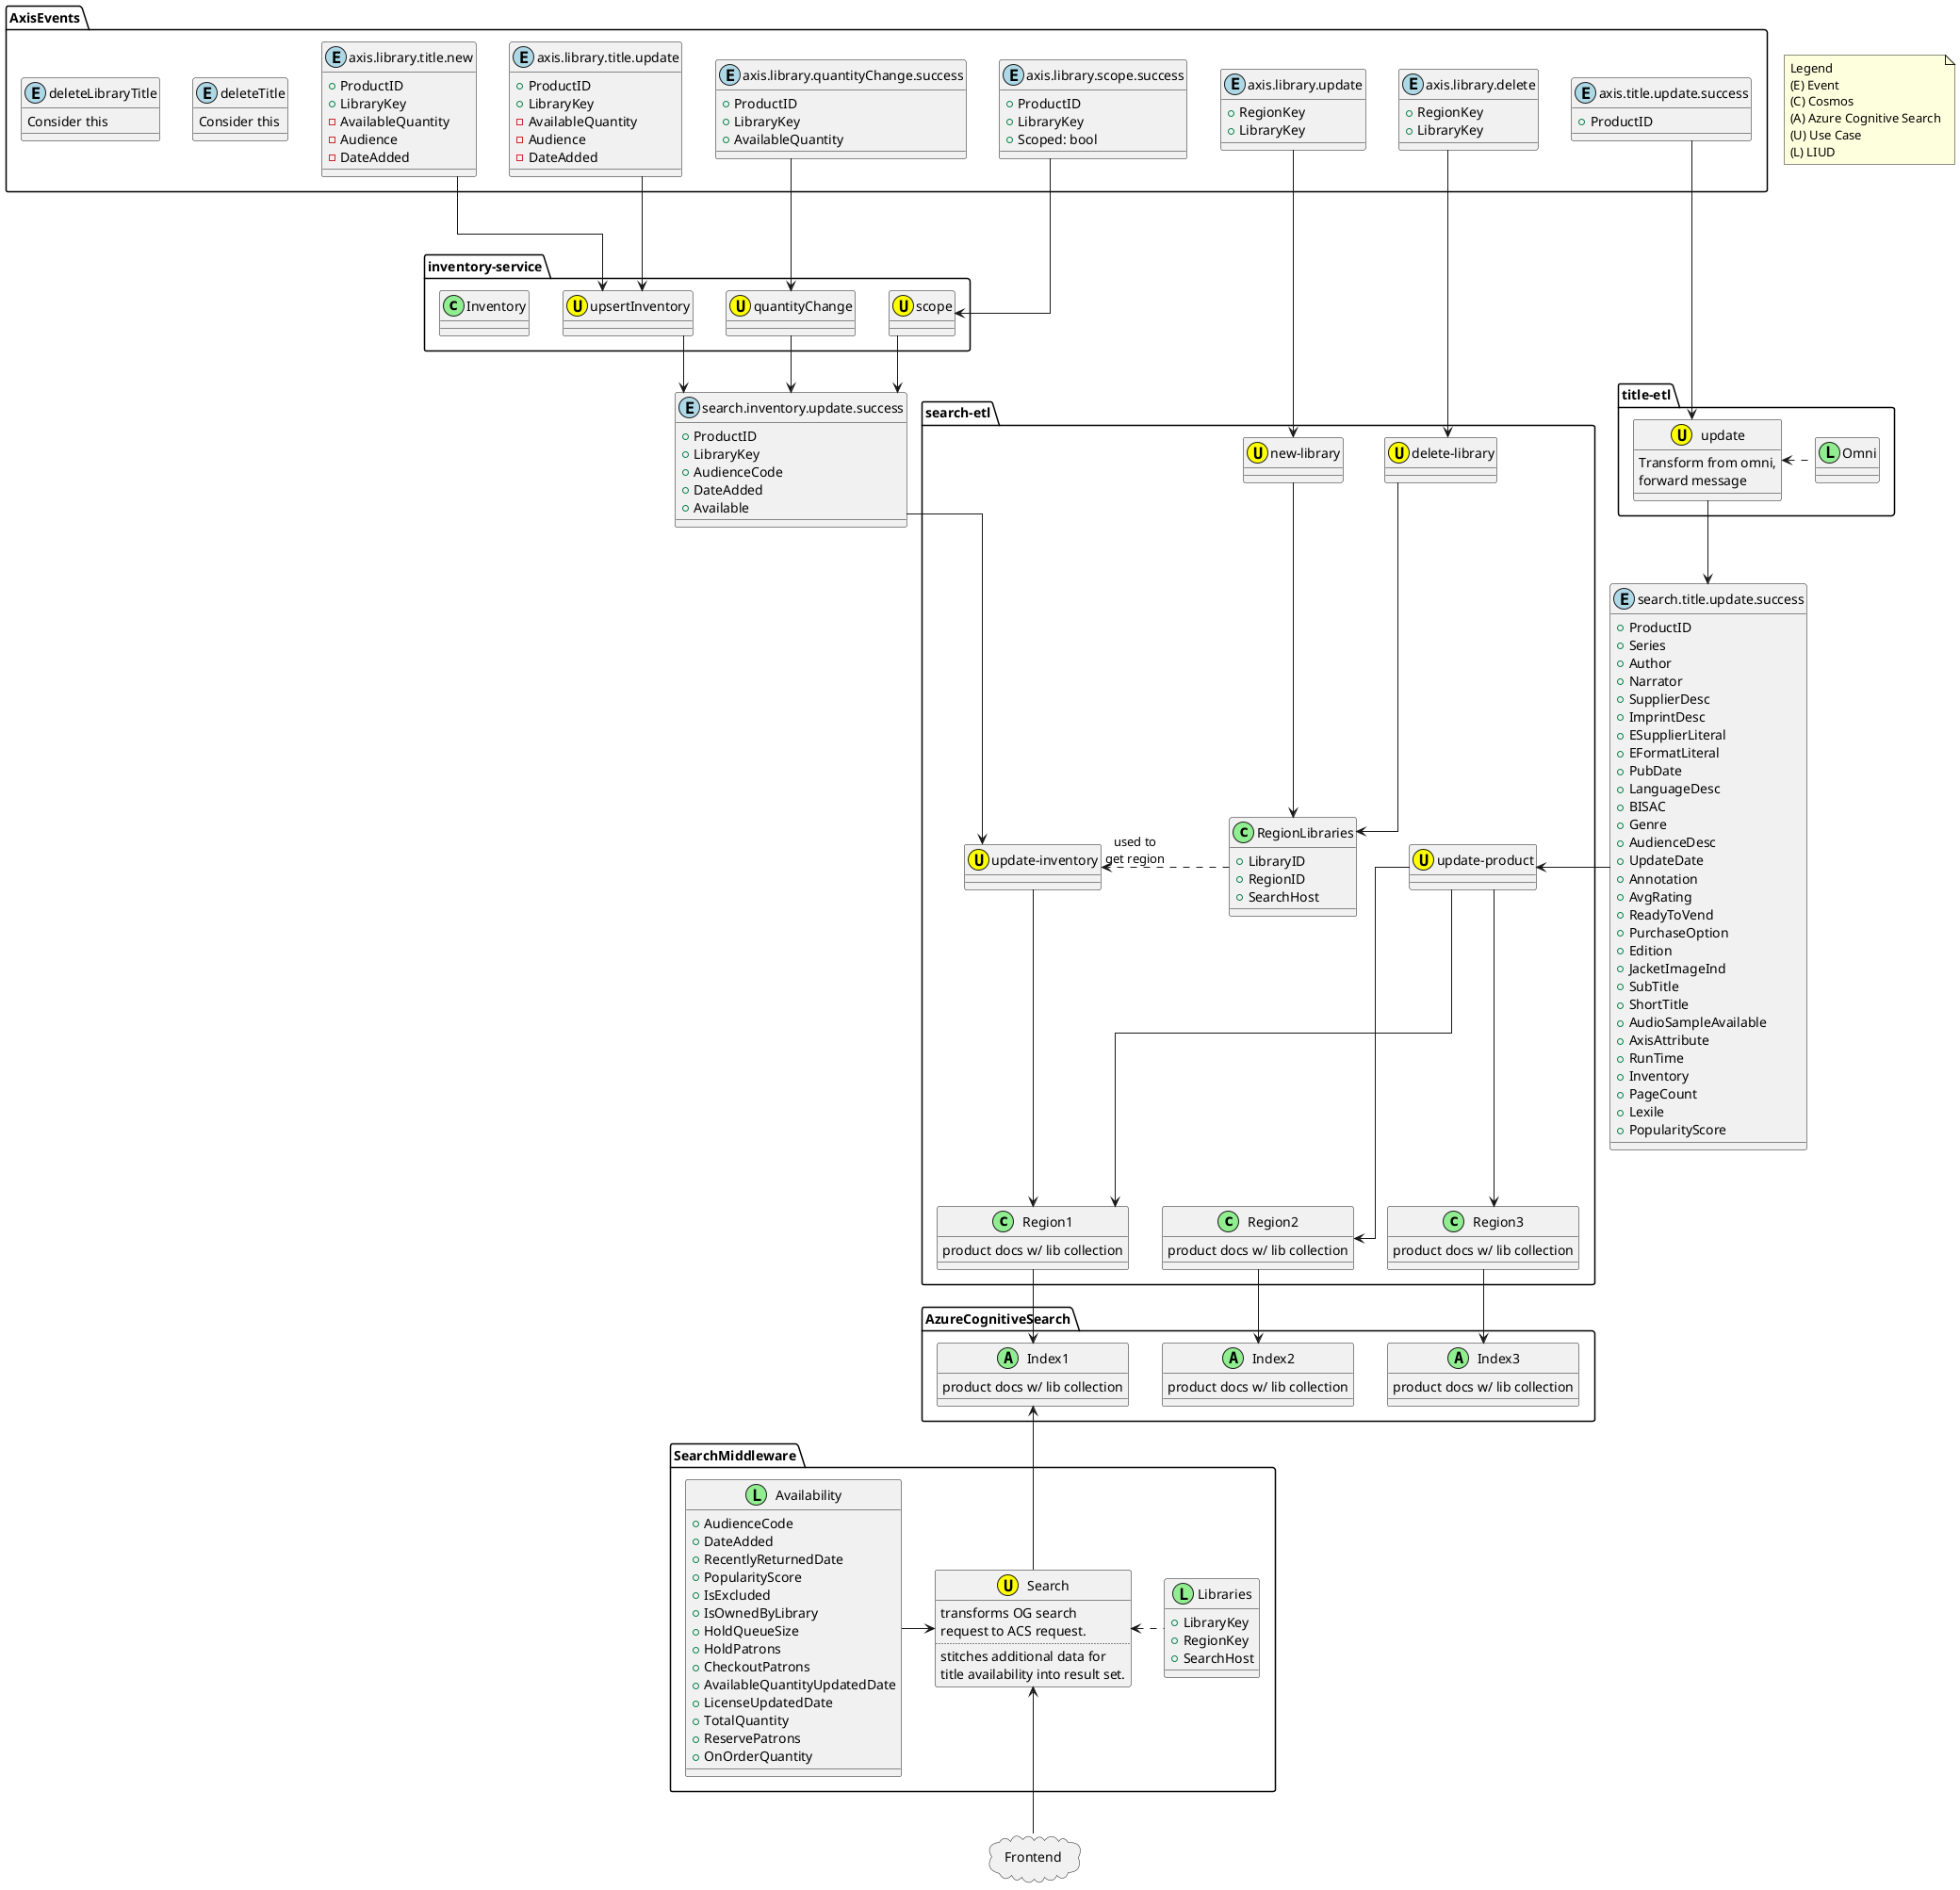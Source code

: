 @startuml
skinparam linetype ortho
note as Legend
Legend
(E) Event
(C) Cosmos
(A) Azure Cognitive Search
(U) Use Case
(L) LIUD
end note


package AxisEvents {

    class "axis.library.title.new" as AxisTitleAssignEvent <<(E,lightblue)>> {
        + ProductID
        + LibraryKey
        - AvailableQuantity
        - Audience
        - DateAdded
    }
    class "axis.library.title.update" as AxisTitleUpdateEvent <<(E,lightblue)>> {
        + ProductID
        + LibraryKey
        - AvailableQuantity
        - Audience
        - DateAdded
    }

    class "axis.library.quantityChange.success" as AxisCheckinEvent <<(E,lightblue)>> {
        + ProductID
        + LibraryKey
        + AvailableQuantity
    }
    class "axis.library.scope.success" as AxisScopeEvent <<(E,lightblue)>> {
        + ProductID
        + LibraryKey
        + Scoped: bool
    }
    class "axis.library.update" as AxisLibraryUpdateEvent <<(E,lightblue)>> {
        + RegionKey
        + LibraryKey
    }
    class "axis.library.delete" as AxisLibraryDeleteEvent <<(E,lightblue)>> {
            + RegionKey
            + LibraryKey
        }

    class "axis.title.update.success" as AxisTitleEvent <<(E,lightblue)>> {
        + ProductID
    }
    class deleteTitle  <<(E,lightblue)>> {
        Consider this
    }
    class deleteLibraryTitle <<(E,lightblue)>> {
        Consider this
    }
}

class "search.title.update.success" as TitleEvent <<(E,lightblue)>> {
    +ProductID
    +Series
    +Author
    +Narrator
    +SupplierDesc
    +ImprintDesc
    +ESupplierLiteral
    +EFormatLiteral
    +PubDate
    +LanguageDesc
    +BISAC
    +Genre
    +AudienceDesc
    +UpdateDate
    +Annotation
    +AvgRating
    +ReadyToVend
    +PurchaseOption
    +Edition
    +JacketImageInd
    +SubTitle
    +ShortTitle
    +AudioSampleAvailable
    +AxisAttribute
    +RunTime
    +Inventory
    +PageCount
    +Lexile
    +PopularityScore
}
class "search.inventory.update.success" as InventoryEvent  <<(E,lightblue)>> {
    +ProductID
    +LibraryKey
    +AudienceCode
    +DateAdded
    +Available
}

package "search-etl" as SearchETL {
    class "update-inventory" as UpdateInventory <<(U,yellow)>>
    class "update-product" as UpdateProduct <<(U,yellow)>>
    class "new-library" as NewLibrary  <<U,yellow)>>
    class "delete-library" as DeleteLibrary  <<U,yellow)>>
    class RegionLibraries <<c,lightgreen>> {
        +LibraryID
        +RegionID
        +SearchHost
    }
    class Region1 <<(c,lightgreen)>> {
        product docs w/ lib collection
    }
    class Region2 <<(c,lightgreen)>>{
        product docs w/ lib collection
    }
    class Region3 <<(c,lightgreen)>>{
        product docs w/ lib collection
    }

    RegionLibraries .> UpdateInventory: used to\nget region
    NewLibrary --> RegionLibraries
    DeleteLibrary --> RegionLibraries
    UpdateInventory --> Region1
    UpdateProduct --> Region1
    UpdateProduct --> Region2
    UpdateProduct --> Region3


}

package "inventory-service" as InventoryETL {
    'class add  <<(U,yellow)>>
    class quantityChange <<(U,yellow)>>
    class scope <<(U,yellow)>>
    class upsertInventory <<(U,yellow)>>
    class Inventory <<(c,lightgreen)>>
}


package "title-etl" as TitleETL {
    class "update"  as TitleUpdate <<(U,yellow)>> {
        Transform from omni,\nforward message
    }
    class Omni <<(L,lightgreen)>> {

    }
    TitleUpdate <. Omni
}



package AzureCognitiveSearch {
    class Index1 <<(A,lightgreen)>>{
       product docs w/ lib collection
   }
    class Index2 <<(A,lightgreen)>>{
       product docs w/ lib collection
   }
    class Index3 <<(A,lightgreen)>>{
       product docs w/ lib collection
   }
}

package SearchMiddleware {
    class Search <<(U,yellow)>> {
        transforms OG search\nrequest to ACS request.
        ..
        stitches additional data for\ntitle availability into result set.
    }
    class Libraries <<(L,lightgreen)>> {
        +LibraryKey
        +RegionKey
        +SearchHost
    }
    class Availability  <<(L,lightgreen)>> {
        +AudienceCode
        +DateAdded
        +RecentlyReturnedDate
        +PopularityScore
        +IsExcluded
        +IsOwnedByLibrary
        +HoldQueueSize
        +HoldPatrons
        +CheckoutPatrons
        +AvailableQuantityUpdatedDate
        +LicenseUpdatedDate
        +TotalQuantity
        +ReservePatrons
        +OnOrderQuantity
    }
    Search <. Libraries
    Availability -> Search
}

package Frontend <<Cloud>> {
}

AxisTitleAssignEvent ---> upsertInventory
AxisTitleUpdateEvent ---> upsertInventory
AxisCheckinEvent ---> quantityChange
AxisScopeEvent ---> scope
quantityChange --> InventoryEvent
scope --> InventoryEvent
upsertInventory --> InventoryEvent
InventoryEvent --> UpdateInventory
AxisTitleEvent ---> TitleUpdate

TitleUpdate --> TitleEvent
TitleEvent -> UpdateProduct


Region1 --> Index1: ""
Region2 --> Index2: ""
Region3 --> Index3: ""

AxisLibraryUpdateEvent --> NewLibrary
AxisLibraryDeleteEvent --> DeleteLibrary

SearchMiddleware.Search <-- Frontend

Index1 <-- SearchMiddleware.Search
@enduml
